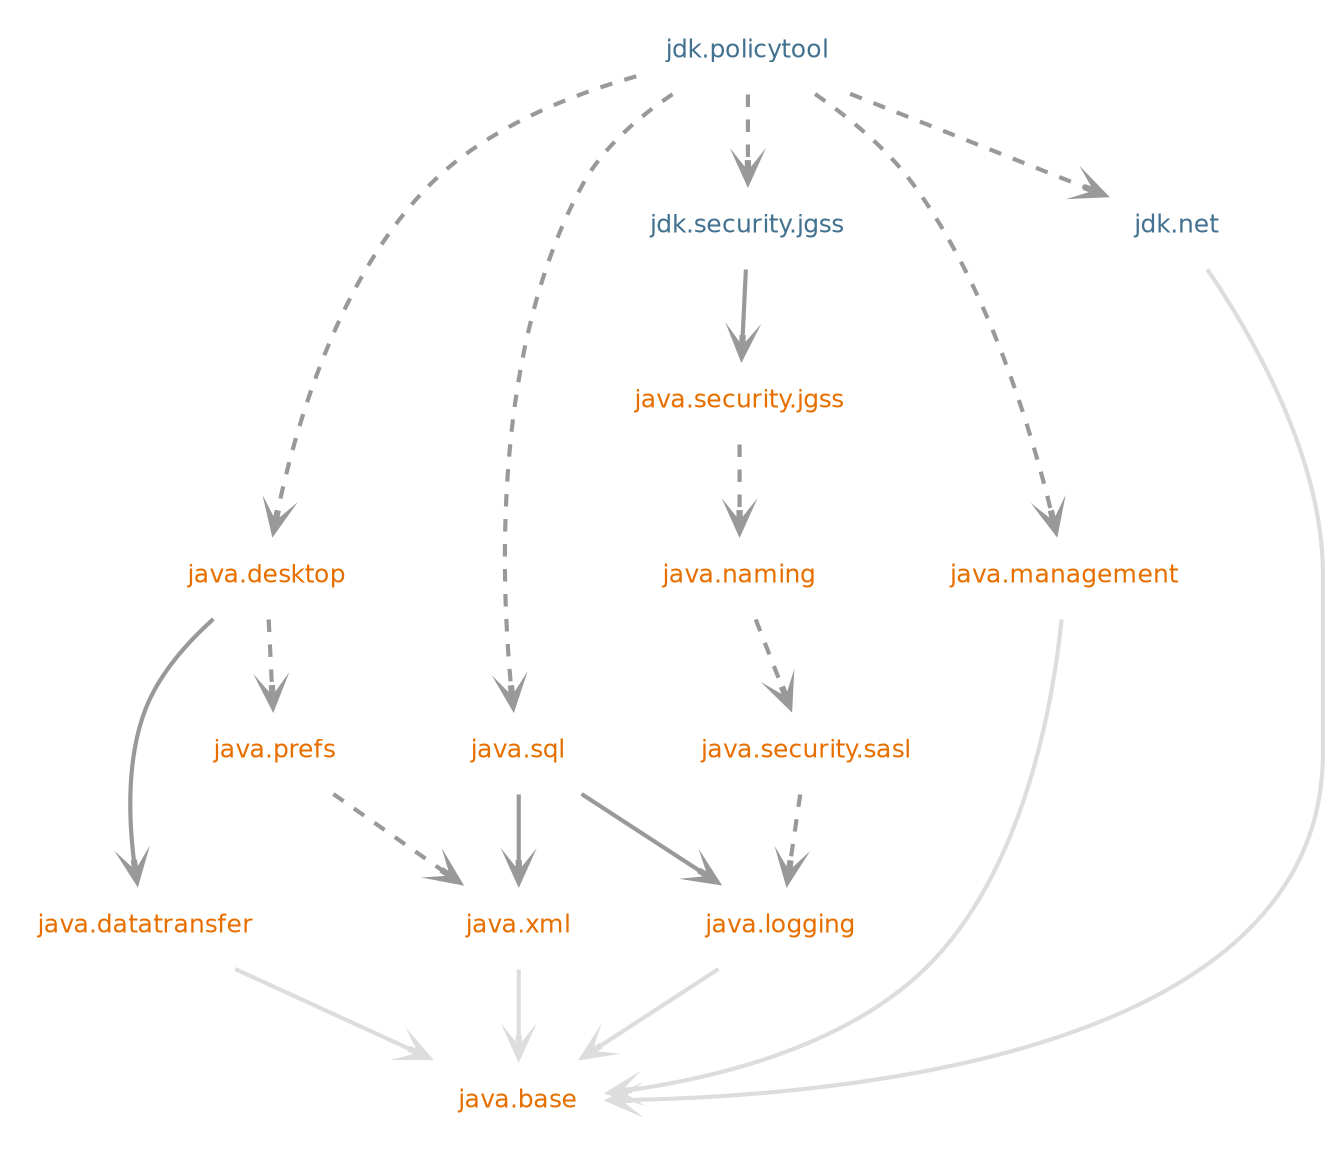 digraph "jdk.policytool" {
  nodesep=.5;
  ranksep=0.600000;
  pencolor=transparent;
  node [shape=plaintext, fontcolor="#000000", fontname="DejaVuSans", fontsize=12, margin=".2,.2"];
  edge [penwidth=2, color="#999999", arrowhead=open, arrowsize=1];
  {rank=same "java.logging","java.xml"}
  {rank=same "java.sql"}
  {rank=same "java.desktop","java.management"}
  subgraph se {
  "java.base" [fontcolor="#e76f00", group=java];
  "java.datatransfer" [fontcolor="#e76f00", group=java];
  "java.desktop" [fontcolor="#e76f00", group=java];
  "java.logging" [fontcolor="#e76f00", group=java];
  "java.management" [fontcolor="#e76f00", group=java];
  "java.naming" [fontcolor="#e76f00", group=java];
  "java.prefs" [fontcolor="#e76f00", group=java];
  "java.security.jgss" [fontcolor="#e76f00", group=java];
  "java.security.sasl" [fontcolor="#e76f00", group=java];
  "java.sql" [fontcolor="#e76f00", group=java];
  "java.xml" [fontcolor="#e76f00", group=java];
  }
  subgraph jdk {
  "jdk.net" [fontcolor="#437291", group=jdk];
  "jdk.policytool" [fontcolor="#437291", group=jdk];
  "jdk.security.jgss" [fontcolor="#437291", group=jdk];
  }
  "java.datatransfer" -> "java.base" [color="#dddddd", weight=10];
  "java.desktop" -> "java.prefs" [style="dashed", weight=10];
  "java.desktop" -> "java.datatransfer" [weight=10];
  "java.logging" -> "java.base" [color="#dddddd", weight=10];
  "java.management" -> "java.base" [color="#dddddd", weight=10];
  "java.naming" -> "java.security.sasl" [style="dashed", weight=10];
  "java.prefs" -> "java.xml" [style="dashed", weight=10];
  "java.security.jgss" -> "java.naming" [style="dashed", weight=10];
  "java.security.sasl" -> "java.logging" [style="dashed", weight=10];
  "java.sql" -> "java.logging" [weight=10];
  "java.sql" -> "java.xml" [weight=10000];
  "java.xml" -> "java.base" [color="#dddddd", weight=10000];
  "jdk.net" -> "java.base" [color="#dddddd"];
  "jdk.policytool" -> "java.sql" [style="dashed"];
  "jdk.policytool" -> "jdk.net" [style="dashed"];
  "jdk.policytool" -> "java.desktop" [style="dashed"];
  "jdk.policytool" -> "java.management" [style="dashed"];
  "jdk.policytool" -> "jdk.security.jgss" [style="dashed"];
  "jdk.security.jgss" -> "java.security.jgss" [];
}

